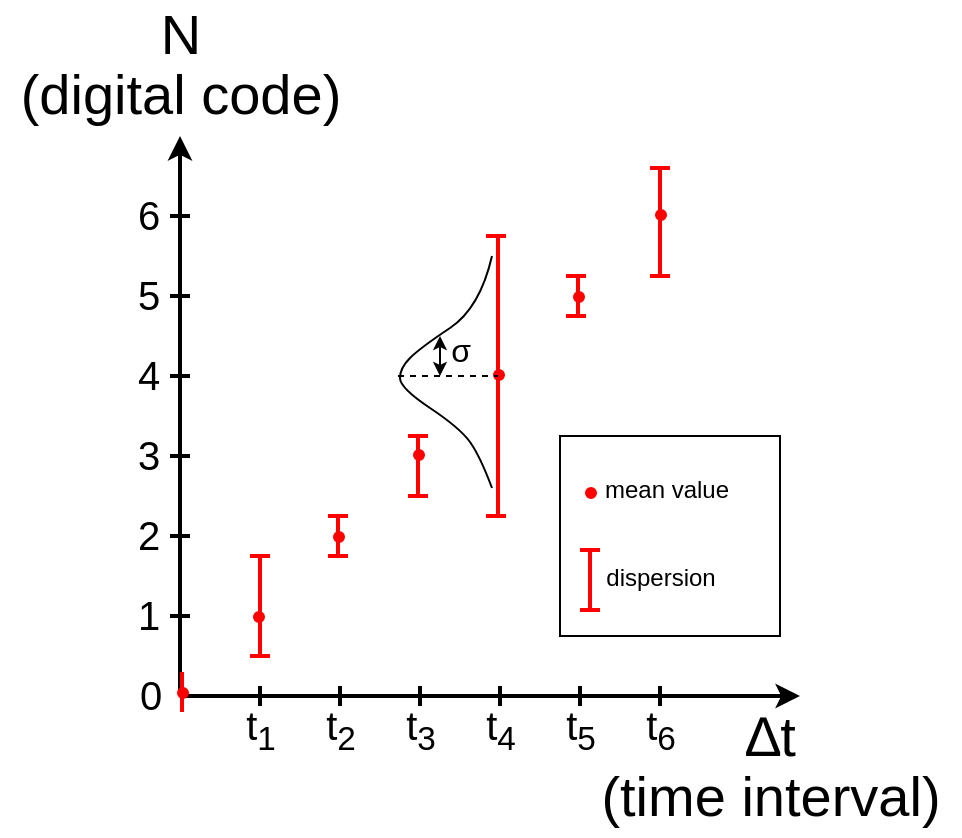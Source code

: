 <mxfile>
    <diagram id="awhmZ_xVKYL59NIBOuuX" name="Page-1">
        <mxGraphModel dx="1163" dy="601" grid="1" gridSize="10" guides="1" tooltips="1" connect="1" arrows="1" fold="1" page="1" pageScale="1" pageWidth="850" pageHeight="1100" math="0" shadow="0">
            <root>
                <mxCell id="0"/>
                <mxCell id="1" parent="0"/>
                <mxCell id="43" value="" style="endArrow=classic;html=1;strokeWidth=2;" edge="1" parent="1">
                    <mxGeometry width="50" height="50" relative="1" as="geometry">
                        <mxPoint x="330" y="490" as="sourcePoint"/>
                        <mxPoint x="330" y="210" as="targetPoint"/>
                    </mxGeometry>
                </mxCell>
                <mxCell id="44" value="" style="endArrow=classic;html=1;strokeWidth=2;" edge="1" parent="1">
                    <mxGeometry width="50" height="50" relative="1" as="geometry">
                        <mxPoint x="330" y="490" as="sourcePoint"/>
                        <mxPoint x="640" y="490" as="targetPoint"/>
                    </mxGeometry>
                </mxCell>
                <mxCell id="45" value="&lt;font style=&quot;font-size: 28px&quot; color=&quot;#000000&quot;&gt;∆t&lt;/font&gt;" style="text;html=1;resizable=0;autosize=1;align=center;verticalAlign=middle;points=[];fillColor=none;strokeColor=none;rounded=0;" vertex="1" parent="1">
                    <mxGeometry x="605" y="500" width="40" height="20" as="geometry"/>
                </mxCell>
                <mxCell id="46" value="&lt;font color=&quot;#000000&quot;&gt;(time interval)&lt;/font&gt;" style="text;html=1;resizable=0;autosize=1;align=center;verticalAlign=middle;points=[];fillColor=none;strokeColor=none;rounded=0;fontSize=28;" vertex="1" parent="1">
                    <mxGeometry x="530" y="520" width="190" height="40" as="geometry"/>
                </mxCell>
                <mxCell id="47" value="&lt;font style=&quot;font-size: 28px&quot; color=&quot;#000000&quot;&gt;N&lt;/font&gt;" style="text;html=1;resizable=0;autosize=1;align=center;verticalAlign=middle;points=[];fillColor=none;strokeColor=none;rounded=0;rotation=0;" vertex="1" parent="1">
                    <mxGeometry x="310" y="149" width="40" height="20" as="geometry"/>
                </mxCell>
                <mxCell id="48" value="&lt;font color=&quot;#000000&quot;&gt;(digital code)&lt;/font&gt;" style="text;html=1;resizable=0;autosize=1;align=center;verticalAlign=middle;points=[];fillColor=none;strokeColor=none;rounded=0;fontSize=28;rotation=0;" vertex="1" parent="1">
                    <mxGeometry x="240" y="169" width="180" height="40" as="geometry"/>
                </mxCell>
                <mxCell id="49" value="" style="endArrow=none;html=1;fontSize=28;strokeWidth=2;" edge="1" parent="1">
                    <mxGeometry width="50" height="50" relative="1" as="geometry">
                        <mxPoint x="370" y="495" as="sourcePoint"/>
                        <mxPoint x="370" y="485" as="targetPoint"/>
                    </mxGeometry>
                </mxCell>
                <mxCell id="50" value="" style="endArrow=none;html=1;fontSize=28;strokeWidth=2;" edge="1" parent="1">
                    <mxGeometry width="50" height="50" relative="1" as="geometry">
                        <mxPoint x="410" y="495" as="sourcePoint"/>
                        <mxPoint x="410" y="485" as="targetPoint"/>
                    </mxGeometry>
                </mxCell>
                <mxCell id="51" value="" style="endArrow=none;html=1;fontSize=28;strokeWidth=2;" edge="1" parent="1">
                    <mxGeometry width="50" height="50" relative="1" as="geometry">
                        <mxPoint x="450" y="495" as="sourcePoint"/>
                        <mxPoint x="450" y="485" as="targetPoint"/>
                    </mxGeometry>
                </mxCell>
                <mxCell id="52" value="" style="endArrow=none;html=1;fontSize=28;strokeWidth=2;" edge="1" parent="1">
                    <mxGeometry width="50" height="50" relative="1" as="geometry">
                        <mxPoint x="490" y="495" as="sourcePoint"/>
                        <mxPoint x="490" y="485" as="targetPoint"/>
                    </mxGeometry>
                </mxCell>
                <mxCell id="53" value="" style="endArrow=none;html=1;fontSize=28;strokeWidth=2;" edge="1" parent="1">
                    <mxGeometry width="50" height="50" relative="1" as="geometry">
                        <mxPoint x="530" y="495" as="sourcePoint"/>
                        <mxPoint x="530" y="485" as="targetPoint"/>
                    </mxGeometry>
                </mxCell>
                <mxCell id="54" value="" style="endArrow=none;html=1;fontSize=28;strokeWidth=2;" edge="1" parent="1">
                    <mxGeometry width="50" height="50" relative="1" as="geometry">
                        <mxPoint x="570" y="495" as="sourcePoint"/>
                        <mxPoint x="570" y="485" as="targetPoint"/>
                    </mxGeometry>
                </mxCell>
                <mxCell id="55" value="" style="endArrow=none;html=1;fontSize=28;strokeWidth=2;" edge="1" parent="1">
                    <mxGeometry width="50" height="50" relative="1" as="geometry">
                        <mxPoint x="325" y="450" as="sourcePoint"/>
                        <mxPoint x="335" y="450" as="targetPoint"/>
                    </mxGeometry>
                </mxCell>
                <mxCell id="56" value="" style="endArrow=none;html=1;fontSize=28;strokeWidth=2;" edge="1" parent="1">
                    <mxGeometry width="50" height="50" relative="1" as="geometry">
                        <mxPoint x="325" y="410.0" as="sourcePoint"/>
                        <mxPoint x="335" y="410.0" as="targetPoint"/>
                    </mxGeometry>
                </mxCell>
                <mxCell id="57" value="" style="endArrow=none;html=1;fontSize=28;strokeWidth=2;" edge="1" parent="1">
                    <mxGeometry width="50" height="50" relative="1" as="geometry">
                        <mxPoint x="325" y="370.0" as="sourcePoint"/>
                        <mxPoint x="335" y="370.0" as="targetPoint"/>
                    </mxGeometry>
                </mxCell>
                <mxCell id="58" value="" style="endArrow=none;html=1;fontSize=28;strokeWidth=2;" edge="1" parent="1">
                    <mxGeometry width="50" height="50" relative="1" as="geometry">
                        <mxPoint x="325" y="330.0" as="sourcePoint"/>
                        <mxPoint x="335" y="330.0" as="targetPoint"/>
                    </mxGeometry>
                </mxCell>
                <mxCell id="59" value="" style="endArrow=none;html=1;fontSize=28;strokeWidth=2;" edge="1" parent="1">
                    <mxGeometry width="50" height="50" relative="1" as="geometry">
                        <mxPoint x="325" y="290.0" as="sourcePoint"/>
                        <mxPoint x="335" y="290.0" as="targetPoint"/>
                    </mxGeometry>
                </mxCell>
                <mxCell id="60" value="" style="endArrow=none;html=1;fontSize=28;strokeWidth=2;" edge="1" parent="1">
                    <mxGeometry width="50" height="50" relative="1" as="geometry">
                        <mxPoint x="325" y="250.0" as="sourcePoint"/>
                        <mxPoint x="335" y="250.0" as="targetPoint"/>
                    </mxGeometry>
                </mxCell>
                <mxCell id="61" value="&lt;font style=&quot;font-size: 20px&quot; color=&quot;#000000&quot;&gt;t&lt;sub&gt;1&lt;/sub&gt;&lt;/font&gt;" style="text;html=1;resizable=0;autosize=1;align=center;verticalAlign=middle;points=[];fillColor=none;strokeColor=none;rounded=0;fontSize=28;" vertex="1" parent="1">
                    <mxGeometry x="354.5" y="478" width="30" height="50" as="geometry"/>
                </mxCell>
                <mxCell id="62" value="&lt;font style=&quot;font-size: 20px&quot; color=&quot;#000000&quot;&gt;t&lt;sub&gt;2&lt;/sub&gt;&lt;/font&gt;" style="text;html=1;resizable=0;autosize=1;align=center;verticalAlign=middle;points=[];fillColor=none;strokeColor=none;rounded=0;fontSize=28;" vertex="1" parent="1">
                    <mxGeometry x="395" y="478" width="30" height="50" as="geometry"/>
                </mxCell>
                <mxCell id="63" value="&lt;font style=&quot;font-size: 20px&quot; color=&quot;#000000&quot;&gt;t&lt;sub&gt;3&lt;/sub&gt;&lt;/font&gt;" style="text;html=1;resizable=0;autosize=1;align=center;verticalAlign=middle;points=[];fillColor=none;strokeColor=none;rounded=0;fontSize=28;" vertex="1" parent="1">
                    <mxGeometry x="435" y="478" width="30" height="50" as="geometry"/>
                </mxCell>
                <mxCell id="64" value="&lt;font style=&quot;font-size: 20px&quot; color=&quot;#000000&quot;&gt;t&lt;sub&gt;4&lt;/sub&gt;&lt;/font&gt;" style="text;html=1;resizable=0;autosize=1;align=center;verticalAlign=middle;points=[];fillColor=none;strokeColor=none;rounded=0;fontSize=28;" vertex="1" parent="1">
                    <mxGeometry x="475" y="478" width="30" height="50" as="geometry"/>
                </mxCell>
                <mxCell id="65" value="&lt;font style=&quot;font-size: 20px&quot; color=&quot;#000000&quot;&gt;t&lt;sub&gt;5&lt;/sub&gt;&lt;/font&gt;" style="text;html=1;resizable=0;autosize=1;align=center;verticalAlign=middle;points=[];fillColor=none;strokeColor=none;rounded=0;fontSize=28;" vertex="1" parent="1">
                    <mxGeometry x="515" y="478" width="30" height="50" as="geometry"/>
                </mxCell>
                <mxCell id="66" value="&lt;font style=&quot;font-size: 20px&quot; color=&quot;#000000&quot;&gt;t&lt;sub&gt;6&lt;/sub&gt;&lt;/font&gt;" style="text;html=1;resizable=0;autosize=1;align=center;verticalAlign=middle;points=[];fillColor=none;strokeColor=none;rounded=0;fontSize=28;" vertex="1" parent="1">
                    <mxGeometry x="555" y="478" width="30" height="50" as="geometry"/>
                </mxCell>
                <mxCell id="67" value="&lt;span style=&quot;font-size: 20px&quot;&gt;&lt;font color=&quot;#000000&quot;&gt;1&lt;/font&gt;&lt;/span&gt;" style="text;html=1;resizable=0;autosize=1;align=center;verticalAlign=middle;points=[];fillColor=none;strokeColor=none;rounded=0;fontSize=28;" vertex="1" parent="1">
                    <mxGeometry x="299" y="427" width="30" height="40" as="geometry"/>
                </mxCell>
                <mxCell id="68" value="&lt;span style=&quot;font-size: 20px&quot;&gt;&lt;font color=&quot;#000000&quot;&gt;2&lt;/font&gt;&lt;/span&gt;" style="text;html=1;resizable=0;autosize=1;align=center;verticalAlign=middle;points=[];fillColor=none;strokeColor=none;rounded=0;fontSize=28;" vertex="1" parent="1">
                    <mxGeometry x="299" y="387" width="30" height="40" as="geometry"/>
                </mxCell>
                <mxCell id="69" value="&lt;span style=&quot;font-size: 20px&quot;&gt;&lt;font color=&quot;#000000&quot;&gt;3&lt;/font&gt;&lt;/span&gt;" style="text;html=1;resizable=0;autosize=1;align=center;verticalAlign=middle;points=[];fillColor=none;strokeColor=none;rounded=0;fontSize=28;" vertex="1" parent="1">
                    <mxGeometry x="299" y="347" width="30" height="40" as="geometry"/>
                </mxCell>
                <mxCell id="70" value="&lt;span style=&quot;font-size: 20px&quot;&gt;&lt;font color=&quot;#000000&quot;&gt;4&lt;/font&gt;&lt;/span&gt;" style="text;html=1;resizable=0;autosize=1;align=center;verticalAlign=middle;points=[];fillColor=none;strokeColor=none;rounded=0;fontSize=28;" vertex="1" parent="1">
                    <mxGeometry x="299" y="307" width="30" height="40" as="geometry"/>
                </mxCell>
                <mxCell id="71" value="&lt;span style=&quot;font-size: 20px&quot;&gt;&lt;font color=&quot;#000000&quot;&gt;5&lt;/font&gt;&lt;/span&gt;" style="text;html=1;resizable=0;autosize=1;align=center;verticalAlign=middle;points=[];fillColor=none;strokeColor=none;rounded=0;fontSize=28;" vertex="1" parent="1">
                    <mxGeometry x="299" y="267" width="30" height="40" as="geometry"/>
                </mxCell>
                <mxCell id="72" value="&lt;span style=&quot;font-size: 20px&quot;&gt;&lt;font color=&quot;#000000&quot;&gt;6&lt;/font&gt;&lt;/span&gt;" style="text;html=1;resizable=0;autosize=1;align=center;verticalAlign=middle;points=[];fillColor=none;strokeColor=none;rounded=0;fontSize=28;" vertex="1" parent="1">
                    <mxGeometry x="299" y="227" width="30" height="40" as="geometry"/>
                </mxCell>
                <mxCell id="73" value="&lt;span style=&quot;font-size: 20px&quot;&gt;&lt;font color=&quot;#000000&quot;&gt;0&lt;/font&gt;&lt;/span&gt;" style="text;html=1;resizable=0;autosize=1;align=center;verticalAlign=middle;points=[];fillColor=none;strokeColor=none;rounded=0;fontSize=28;" vertex="1" parent="1">
                    <mxGeometry x="300" y="467" width="30" height="40" as="geometry"/>
                </mxCell>
                <mxCell id="74" value="" style="ellipse;whiteSpace=wrap;html=1;aspect=fixed;fontSize=20;fillColor=#FF0000;strokeColor=#FF0000;" vertex="1" parent="1">
                    <mxGeometry x="367" y="448" width="5" height="5" as="geometry"/>
                </mxCell>
                <mxCell id="75" value="" style="ellipse;whiteSpace=wrap;html=1;aspect=fixed;fontSize=20;fillColor=#FF0000;strokeColor=#FF0000;" vertex="1" parent="1">
                    <mxGeometry x="407" y="408" width="5" height="5" as="geometry"/>
                </mxCell>
                <mxCell id="76" value="" style="ellipse;whiteSpace=wrap;html=1;aspect=fixed;fontSize=20;fillColor=#FF0000;direction=south;strokeColor=#FF0000;" vertex="1" parent="1">
                    <mxGeometry x="447" y="367" width="5" height="5" as="geometry"/>
                </mxCell>
                <mxCell id="77" value="" style="ellipse;whiteSpace=wrap;html=1;aspect=fixed;fontSize=20;fillColor=#FF0000;strokeColor=#FF0000;" vertex="1" parent="1">
                    <mxGeometry x="487" y="327" width="5" height="5" as="geometry"/>
                </mxCell>
                <mxCell id="78" value="" style="ellipse;whiteSpace=wrap;html=1;aspect=fixed;fontSize=20;fillColor=#FF0000;strokeColor=#FF0000;" vertex="1" parent="1">
                    <mxGeometry x="527" y="288" width="5" height="5" as="geometry"/>
                </mxCell>
                <mxCell id="79" value="" style="ellipse;whiteSpace=wrap;html=1;aspect=fixed;fontSize=20;fillColor=#FF0000;strokeColor=#FF0000;" vertex="1" parent="1">
                    <mxGeometry x="568" y="247" width="5" height="5" as="geometry"/>
                </mxCell>
                <mxCell id="84" value="" style="endArrow=none;html=1;strokeColor=#FF0000;strokeWidth=2;" edge="1" parent="1">
                    <mxGeometry width="50" height="50" relative="1" as="geometry">
                        <mxPoint x="370" y="470" as="sourcePoint"/>
                        <mxPoint x="370" y="420" as="targetPoint"/>
                    </mxGeometry>
                </mxCell>
                <mxCell id="85" value="" style="endArrow=none;html=1;strokeColor=#FF0000;strokeWidth=2;" edge="1" parent="1">
                    <mxGeometry width="50" height="50" relative="1" as="geometry">
                        <mxPoint x="409" y="420" as="sourcePoint"/>
                        <mxPoint x="409" y="400" as="targetPoint"/>
                    </mxGeometry>
                </mxCell>
                <mxCell id="86" value="" style="endArrow=none;html=1;strokeColor=#FF0000;strokeWidth=2;" edge="1" parent="1">
                    <mxGeometry width="50" height="50" relative="1" as="geometry">
                        <mxPoint x="449" y="390" as="sourcePoint"/>
                        <mxPoint x="449" y="360" as="targetPoint"/>
                    </mxGeometry>
                </mxCell>
                <mxCell id="87" value="" style="endArrow=none;html=1;strokeColor=#FF0000;strokeWidth=2;" edge="1" parent="1">
                    <mxGeometry width="50" height="50" relative="1" as="geometry">
                        <mxPoint x="489" y="400" as="sourcePoint"/>
                        <mxPoint x="489" y="260" as="targetPoint"/>
                    </mxGeometry>
                </mxCell>
                <mxCell id="88" value="" style="endArrow=none;html=1;strokeColor=#FF0000;strokeWidth=2;" edge="1" parent="1">
                    <mxGeometry width="50" height="50" relative="1" as="geometry">
                        <mxPoint x="529" y="300" as="sourcePoint"/>
                        <mxPoint x="529" y="280" as="targetPoint"/>
                    </mxGeometry>
                </mxCell>
                <mxCell id="89" value="" style="endArrow=none;html=1;strokeColor=#FF0000;strokeWidth=2;" edge="1" parent="1">
                    <mxGeometry width="50" height="50" relative="1" as="geometry">
                        <mxPoint x="570" y="280" as="sourcePoint"/>
                        <mxPoint x="570" y="226" as="targetPoint"/>
                    </mxGeometry>
                </mxCell>
                <mxCell id="90" value="" style="ellipse;whiteSpace=wrap;html=1;aspect=fixed;fontSize=20;fillColor=#FF0000;strokeColor=#FF0000;" vertex="1" parent="1">
                    <mxGeometry x="329" y="486" width="5" height="5" as="geometry"/>
                </mxCell>
                <mxCell id="91" value="" style="endArrow=none;html=1;strokeColor=#FF0000;strokeWidth=2;" edge="1" parent="1">
                    <mxGeometry width="50" height="50" relative="1" as="geometry">
                        <mxPoint x="331" y="498" as="sourcePoint"/>
                        <mxPoint x="331" y="478" as="targetPoint"/>
                    </mxGeometry>
                </mxCell>
                <mxCell id="92" value="" style="curved=1;endArrow=none;html=1;strokeColor=#000000;endFill=0;" edge="1" parent="1">
                    <mxGeometry width="50" height="50" relative="1" as="geometry">
                        <mxPoint x="486" y="386" as="sourcePoint"/>
                        <mxPoint x="486" y="270" as="targetPoint"/>
                        <Array as="points">
                            <mxPoint x="480" y="370"/>
                            <mxPoint x="470" y="356"/>
                            <mxPoint x="440" y="336"/>
                            <mxPoint x="440" y="326"/>
                            <mxPoint x="450" y="316"/>
                            <mxPoint x="480" y="296"/>
                        </Array>
                    </mxGeometry>
                </mxCell>
                <mxCell id="93" value="" style="endArrow=none;dashed=1;html=1;strokeColor=#000000;" edge="1" parent="1">
                    <mxGeometry width="50" height="50" relative="1" as="geometry">
                        <mxPoint x="439" y="330" as="sourcePoint"/>
                        <mxPoint x="489" y="330" as="targetPoint"/>
                    </mxGeometry>
                </mxCell>
                <mxCell id="94" value="" style="endArrow=classic;startArrow=classic;html=1;strokeColor=#000000;endSize=4;startSize=4;" edge="1" parent="1">
                    <mxGeometry width="50" height="50" relative="1" as="geometry">
                        <mxPoint x="460" y="330" as="sourcePoint"/>
                        <mxPoint x="460" y="310" as="targetPoint"/>
                    </mxGeometry>
                </mxCell>
                <mxCell id="95" value="&lt;div class=&quot;standard&quot; id=&quot;magicparlabel-11205&quot; style=&quot;margin-bottom: 2ex&quot;&gt;&lt;font color=&quot;#000000&quot; size=&quot;3&quot;&gt;σ&lt;/font&gt;&lt;br&gt;&lt;/div&gt;" style="text;html=1;resizable=0;autosize=1;align=center;verticalAlign=middle;points=[];fillColor=none;strokeColor=none;rounded=0;" vertex="1" parent="1">
                    <mxGeometry x="455" y="308" width="30" height="30" as="geometry"/>
                </mxCell>
                <mxCell id="96" value="" style="endArrow=none;html=1;fontSize=28;strokeWidth=2;strokeColor=#FF0000;" edge="1" parent="1">
                    <mxGeometry width="50" height="50" relative="1" as="geometry">
                        <mxPoint x="365" y="420.0" as="sourcePoint"/>
                        <mxPoint x="375" y="420.0" as="targetPoint"/>
                    </mxGeometry>
                </mxCell>
                <mxCell id="97" value="" style="endArrow=none;html=1;fontSize=28;strokeWidth=2;strokeColor=#FF0000;" edge="1" parent="1">
                    <mxGeometry width="50" height="50" relative="1" as="geometry">
                        <mxPoint x="365" y="470.0" as="sourcePoint"/>
                        <mxPoint x="375" y="470.0" as="targetPoint"/>
                    </mxGeometry>
                </mxCell>
                <mxCell id="98" value="" style="endArrow=none;html=1;fontSize=28;strokeWidth=2;strokeColor=#FF0000;" edge="1" parent="1">
                    <mxGeometry width="50" height="50" relative="1" as="geometry">
                        <mxPoint x="404" y="420.0" as="sourcePoint"/>
                        <mxPoint x="414" y="420.0" as="targetPoint"/>
                    </mxGeometry>
                </mxCell>
                <mxCell id="99" value="" style="endArrow=none;html=1;fontSize=28;strokeWidth=2;strokeColor=#FF0000;" edge="1" parent="1">
                    <mxGeometry width="50" height="50" relative="1" as="geometry">
                        <mxPoint x="404" y="400.0" as="sourcePoint"/>
                        <mxPoint x="414" y="400.0" as="targetPoint"/>
                    </mxGeometry>
                </mxCell>
                <mxCell id="100" value="" style="endArrow=none;html=1;fontSize=28;strokeWidth=2;strokeColor=#FF0000;" edge="1" parent="1">
                    <mxGeometry width="50" height="50" relative="1" as="geometry">
                        <mxPoint x="444" y="390.0" as="sourcePoint"/>
                        <mxPoint x="454" y="390.0" as="targetPoint"/>
                    </mxGeometry>
                </mxCell>
                <mxCell id="101" value="" style="endArrow=none;html=1;fontSize=28;strokeWidth=2;strokeColor=#FF0000;" edge="1" parent="1">
                    <mxGeometry width="50" height="50" relative="1" as="geometry">
                        <mxPoint x="444" y="360.0" as="sourcePoint"/>
                        <mxPoint x="454" y="360.0" as="targetPoint"/>
                    </mxGeometry>
                </mxCell>
                <mxCell id="102" value="" style="endArrow=none;html=1;fontSize=28;strokeWidth=2;strokeColor=#FF0000;" edge="1" parent="1">
                    <mxGeometry width="50" height="50" relative="1" as="geometry">
                        <mxPoint x="483" y="400.0" as="sourcePoint"/>
                        <mxPoint x="493" y="400.0" as="targetPoint"/>
                    </mxGeometry>
                </mxCell>
                <mxCell id="103" value="" style="endArrow=none;html=1;fontSize=28;strokeWidth=2;strokeColor=#FF0000;" edge="1" parent="1">
                    <mxGeometry width="50" height="50" relative="1" as="geometry">
                        <mxPoint x="483" y="260.0" as="sourcePoint"/>
                        <mxPoint x="493" y="260.0" as="targetPoint"/>
                    </mxGeometry>
                </mxCell>
                <mxCell id="104" value="" style="endArrow=none;html=1;fontSize=28;strokeWidth=2;strokeColor=#FF0000;" edge="1" parent="1">
                    <mxGeometry width="50" height="50" relative="1" as="geometry">
                        <mxPoint x="523" y="280.0" as="sourcePoint"/>
                        <mxPoint x="533" y="280.0" as="targetPoint"/>
                    </mxGeometry>
                </mxCell>
                <mxCell id="105" value="" style="endArrow=none;html=1;fontSize=28;strokeWidth=2;strokeColor=#FF0000;" edge="1" parent="1">
                    <mxGeometry width="50" height="50" relative="1" as="geometry">
                        <mxPoint x="523" y="300.0" as="sourcePoint"/>
                        <mxPoint x="533" y="300.0" as="targetPoint"/>
                    </mxGeometry>
                </mxCell>
                <mxCell id="106" value="" style="endArrow=none;html=1;fontSize=28;strokeWidth=2;strokeColor=#FF0000;" edge="1" parent="1">
                    <mxGeometry width="50" height="50" relative="1" as="geometry">
                        <mxPoint x="565" y="280.0" as="sourcePoint"/>
                        <mxPoint x="575" y="280.0" as="targetPoint"/>
                    </mxGeometry>
                </mxCell>
                <mxCell id="107" value="" style="endArrow=none;html=1;fontSize=28;strokeWidth=2;strokeColor=#FF0000;" edge="1" parent="1">
                    <mxGeometry width="50" height="50" relative="1" as="geometry">
                        <mxPoint x="565" y="226.0" as="sourcePoint"/>
                        <mxPoint x="575" y="226.0" as="targetPoint"/>
                    </mxGeometry>
                </mxCell>
                <mxCell id="108" value="" style="rounded=0;whiteSpace=wrap;html=1;strokeColor=#000000;fillColor=none;" vertex="1" parent="1">
                    <mxGeometry x="520" y="360" width="110" height="100" as="geometry"/>
                </mxCell>
                <mxCell id="110" value="" style="endArrow=none;html=1;strokeColor=#FF0000;strokeWidth=2;" edge="1" parent="1">
                    <mxGeometry width="50" height="50" relative="1" as="geometry">
                        <mxPoint x="535" y="447" as="sourcePoint"/>
                        <mxPoint x="535" y="417" as="targetPoint"/>
                    </mxGeometry>
                </mxCell>
                <mxCell id="111" value="" style="endArrow=none;html=1;fontSize=28;strokeWidth=2;strokeColor=#FF0000;" edge="1" parent="1">
                    <mxGeometry width="50" height="50" relative="1" as="geometry">
                        <mxPoint x="530" y="447.0" as="sourcePoint"/>
                        <mxPoint x="540" y="447.0" as="targetPoint"/>
                    </mxGeometry>
                </mxCell>
                <mxCell id="112" value="" style="endArrow=none;html=1;fontSize=28;strokeWidth=2;strokeColor=#FF0000;" edge="1" parent="1">
                    <mxGeometry width="50" height="50" relative="1" as="geometry">
                        <mxPoint x="530" y="417.0" as="sourcePoint"/>
                        <mxPoint x="540" y="417.0" as="targetPoint"/>
                    </mxGeometry>
                </mxCell>
                <mxCell id="113" value="" style="ellipse;whiteSpace=wrap;html=1;aspect=fixed;fontSize=20;fillColor=#FF0000;direction=south;strokeColor=#FF0000;" vertex="1" parent="1">
                    <mxGeometry x="533" y="386" width="5" height="5" as="geometry"/>
                </mxCell>
                <mxCell id="114" value="&lt;font color=&quot;#000000&quot;&gt;mean value&lt;/font&gt;" style="text;html=1;resizable=0;autosize=1;align=center;verticalAlign=middle;points=[];fillColor=none;strokeColor=none;rounded=0;" vertex="1" parent="1">
                    <mxGeometry x="533" y="376.5" width="80" height="20" as="geometry"/>
                </mxCell>
                <mxCell id="116" value="&lt;font color=&quot;#000000&quot;&gt;dispersion&lt;/font&gt;" style="text;html=1;resizable=0;autosize=1;align=center;verticalAlign=middle;points=[];fillColor=none;strokeColor=none;rounded=0;" vertex="1" parent="1">
                    <mxGeometry x="535" y="420.5" width="70" height="20" as="geometry"/>
                </mxCell>
            </root>
        </mxGraphModel>
    </diagram>
</mxfile>